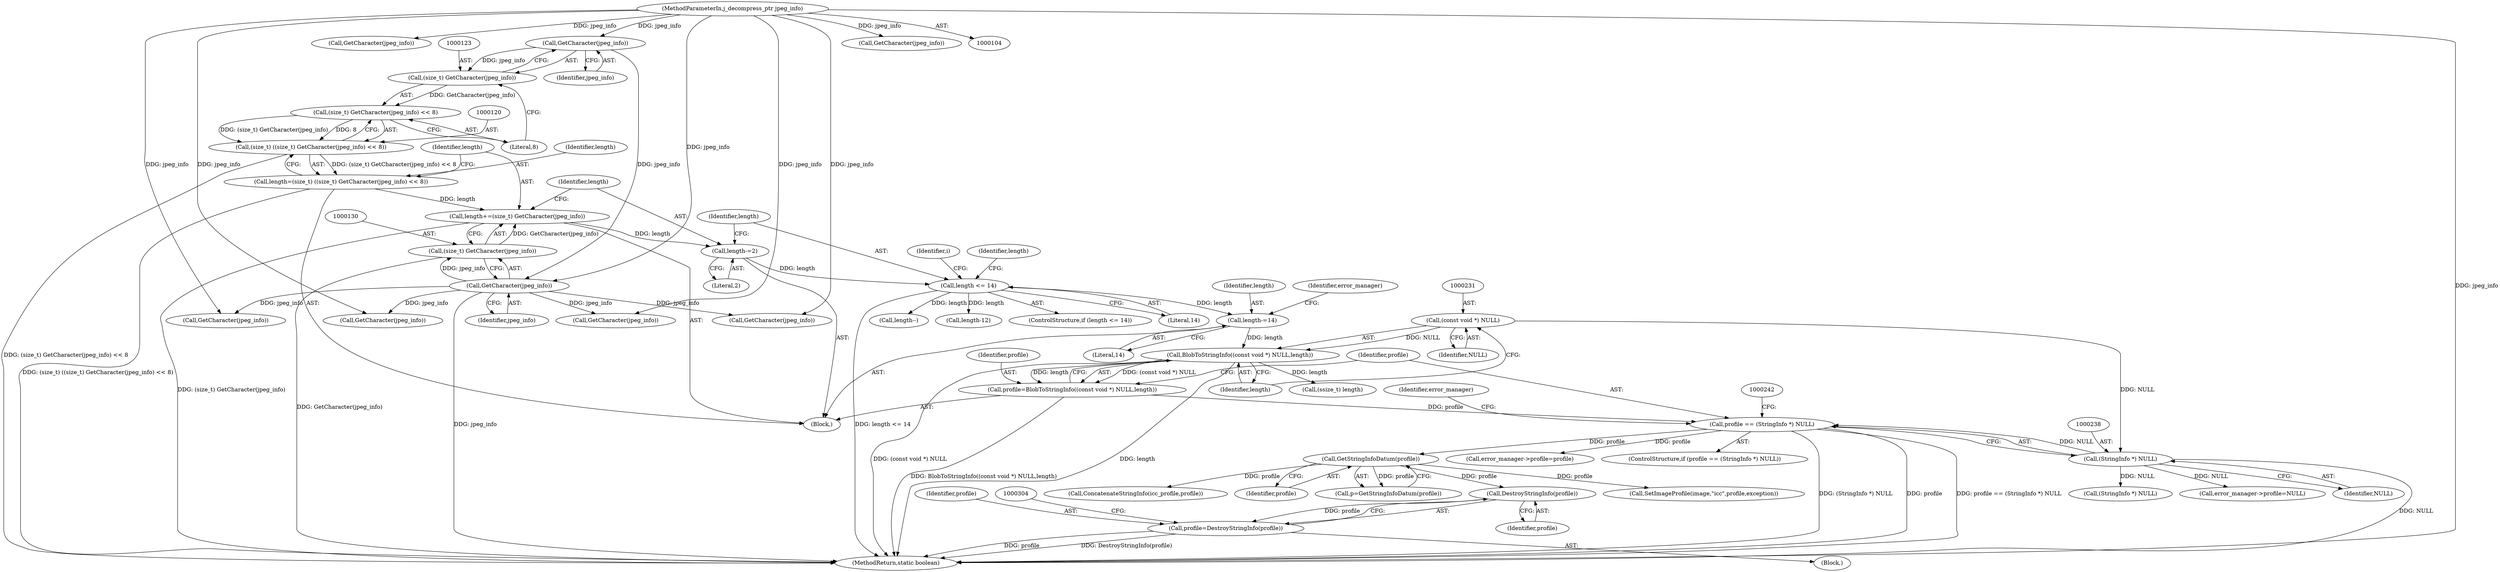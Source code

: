 digraph "0_ImageMagick_39f226a9c137f547e12afde972eeba7551124493@pointer" {
"1000301" [label="(Call,DestroyStringInfo(profile))"];
"1000261" [label="(Call,GetStringInfoDatum(profile))"];
"1000235" [label="(Call,profile == (StringInfo *) NULL)"];
"1000227" [label="(Call,profile=BlobToStringInfo((const void *) NULL,length))"];
"1000229" [label="(Call,BlobToStringInfo((const void *) NULL,length))"];
"1000230" [label="(Call,(const void *) NULL)"];
"1000207" [label="(Call,length-=14)"];
"1000137" [label="(Call,length <= 14)"];
"1000133" [label="(Call,length-=2)"];
"1000127" [label="(Call,length+=(size_t) GetCharacter(jpeg_info))"];
"1000129" [label="(Call,(size_t) GetCharacter(jpeg_info))"];
"1000131" [label="(Call,GetCharacter(jpeg_info))"];
"1000124" [label="(Call,GetCharacter(jpeg_info))"];
"1000105" [label="(MethodParameterIn,j_decompress_ptr jpeg_info)"];
"1000117" [label="(Call,length=(size_t) ((size_t) GetCharacter(jpeg_info) << 8))"];
"1000119" [label="(Call,(size_t) ((size_t) GetCharacter(jpeg_info) << 8))"];
"1000121" [label="(Call,(size_t) GetCharacter(jpeg_info) << 8)"];
"1000122" [label="(Call,(size_t) GetCharacter(jpeg_info))"];
"1000237" [label="(Call,(StringInfo *) NULL)"];
"1000299" [label="(Call,profile=DestroyStringInfo(profile))"];
"1000259" [label="(Call,p=GetStringInfoDatum(profile))"];
"1000228" [label="(Identifier,profile)"];
"1000117" [label="(Call,length=(size_t) ((size_t) GetCharacter(jpeg_info) << 8))"];
"1000138" [label="(Identifier,length)"];
"1000237" [label="(Call,(StringInfo *) NULL)"];
"1000105" [label="(MethodParameterIn,j_decompress_ptr jpeg_info)"];
"1000205" [label="(Call,GetCharacter(jpeg_info))"];
"1000119" [label="(Call,(size_t) ((size_t) GetCharacter(jpeg_info) << 8))"];
"1000235" [label="(Call,profile == (StringInfo *) NULL)"];
"1000156" [label="(Identifier,i)"];
"1000316" [label="(Call,error_manager->profile=NULL)"];
"1000227" [label="(Call,profile=BlobToStringInfo((const void *) NULL,length))"];
"1000118" [label="(Identifier,length)"];
"1000186" [label="(Call,length-12)"];
"1000136" [label="(ControlStructure,if (length <= 14))"];
"1000261" [label="(Call,GetStringInfoDatum(profile))"];
"1000300" [label="(Identifier,profile)"];
"1000346" [label="(Call,SetImageProfile(image,\"icc\",profile,exception))"];
"1000135" [label="(Literal,2)"];
"1000301" [label="(Call,DestroyStringInfo(profile))"];
"1000129" [label="(Call,(size_t) GetCharacter(jpeg_info))"];
"1000254" [label="(Call,error_manager->profile=profile)"];
"1000233" [label="(Identifier,length)"];
"1000239" [label="(Identifier,NULL)"];
"1000232" [label="(Identifier,NULL)"];
"1000169" [label="(Call,GetCharacter(jpeg_info))"];
"1000209" [label="(Literal,14)"];
"1000106" [label="(Block,)"];
"1000331" [label="(Call,(StringInfo *) NULL)"];
"1000131" [label="(Call,GetCharacter(jpeg_info))"];
"1000229" [label="(Call,BlobToStringInfo((const void *) NULL,length))"];
"1000133" [label="(Call,length-=2)"];
"1000230" [label="(Call,(const void *) NULL)"];
"1000134" [label="(Identifier,length)"];
"1000211" [label="(Identifier,error_manager)"];
"1000298" [label="(Block,)"];
"1000122" [label="(Call,(size_t) GetCharacter(jpeg_info))"];
"1000193" [label="(Call,GetCharacter(jpeg_info))"];
"1000128" [label="(Identifier,length)"];
"1000207" [label="(Call,length-=14)"];
"1000126" [label="(Literal,8)"];
"1000201" [label="(Call,GetCharacter(jpeg_info))"];
"1000132" [label="(Identifier,jpeg_info)"];
"1000125" [label="(Identifier,jpeg_info)"];
"1000139" [label="(Literal,14)"];
"1000137" [label="(Call,length <= 14)"];
"1000236" [label="(Identifier,profile)"];
"1000127" [label="(Call,length+=(size_t) GetCharacter(jpeg_info))"];
"1000234" [label="(ControlStructure,if (profile == (StringInfo *) NULL))"];
"1000269" [label="(Call,(ssize_t) length)"];
"1000148" [label="(Call,GetCharacter(jpeg_info))"];
"1000390" [label="(MethodReturn,static boolean)"];
"1000256" [label="(Identifier,error_manager)"];
"1000278" [label="(Call,GetCharacter(jpeg_info))"];
"1000143" [label="(Call,length--)"];
"1000335" [label="(Call,ConcatenateStringInfo(icc_profile,profile))"];
"1000302" [label="(Identifier,profile)"];
"1000299" [label="(Call,profile=DestroyStringInfo(profile))"];
"1000208" [label="(Identifier,length)"];
"1000121" [label="(Call,(size_t) GetCharacter(jpeg_info) << 8)"];
"1000262" [label="(Identifier,profile)"];
"1000124" [label="(Call,GetCharacter(jpeg_info))"];
"1000144" [label="(Identifier,length)"];
"1000301" -> "1000299"  [label="AST: "];
"1000301" -> "1000302"  [label="CFG: "];
"1000302" -> "1000301"  [label="AST: "];
"1000299" -> "1000301"  [label="CFG: "];
"1000301" -> "1000299"  [label="DDG: profile"];
"1000261" -> "1000301"  [label="DDG: profile"];
"1000261" -> "1000259"  [label="AST: "];
"1000261" -> "1000262"  [label="CFG: "];
"1000262" -> "1000261"  [label="AST: "];
"1000259" -> "1000261"  [label="CFG: "];
"1000261" -> "1000259"  [label="DDG: profile"];
"1000235" -> "1000261"  [label="DDG: profile"];
"1000261" -> "1000335"  [label="DDG: profile"];
"1000261" -> "1000346"  [label="DDG: profile"];
"1000235" -> "1000234"  [label="AST: "];
"1000235" -> "1000237"  [label="CFG: "];
"1000236" -> "1000235"  [label="AST: "];
"1000237" -> "1000235"  [label="AST: "];
"1000242" -> "1000235"  [label="CFG: "];
"1000256" -> "1000235"  [label="CFG: "];
"1000235" -> "1000390"  [label="DDG: (StringInfo *) NULL"];
"1000235" -> "1000390"  [label="DDG: profile"];
"1000235" -> "1000390"  [label="DDG: profile == (StringInfo *) NULL"];
"1000227" -> "1000235"  [label="DDG: profile"];
"1000237" -> "1000235"  [label="DDG: NULL"];
"1000235" -> "1000254"  [label="DDG: profile"];
"1000227" -> "1000106"  [label="AST: "];
"1000227" -> "1000229"  [label="CFG: "];
"1000228" -> "1000227"  [label="AST: "];
"1000229" -> "1000227"  [label="AST: "];
"1000236" -> "1000227"  [label="CFG: "];
"1000227" -> "1000390"  [label="DDG: BlobToStringInfo((const void *) NULL,length)"];
"1000229" -> "1000227"  [label="DDG: (const void *) NULL"];
"1000229" -> "1000227"  [label="DDG: length"];
"1000229" -> "1000233"  [label="CFG: "];
"1000230" -> "1000229"  [label="AST: "];
"1000233" -> "1000229"  [label="AST: "];
"1000229" -> "1000390"  [label="DDG: length"];
"1000229" -> "1000390"  [label="DDG: (const void *) NULL"];
"1000230" -> "1000229"  [label="DDG: NULL"];
"1000207" -> "1000229"  [label="DDG: length"];
"1000229" -> "1000269"  [label="DDG: length"];
"1000230" -> "1000232"  [label="CFG: "];
"1000231" -> "1000230"  [label="AST: "];
"1000232" -> "1000230"  [label="AST: "];
"1000233" -> "1000230"  [label="CFG: "];
"1000230" -> "1000237"  [label="DDG: NULL"];
"1000207" -> "1000106"  [label="AST: "];
"1000207" -> "1000209"  [label="CFG: "];
"1000208" -> "1000207"  [label="AST: "];
"1000209" -> "1000207"  [label="AST: "];
"1000211" -> "1000207"  [label="CFG: "];
"1000137" -> "1000207"  [label="DDG: length"];
"1000137" -> "1000136"  [label="AST: "];
"1000137" -> "1000139"  [label="CFG: "];
"1000138" -> "1000137"  [label="AST: "];
"1000139" -> "1000137"  [label="AST: "];
"1000144" -> "1000137"  [label="CFG: "];
"1000156" -> "1000137"  [label="CFG: "];
"1000137" -> "1000390"  [label="DDG: length <= 14"];
"1000133" -> "1000137"  [label="DDG: length"];
"1000137" -> "1000143"  [label="DDG: length"];
"1000137" -> "1000186"  [label="DDG: length"];
"1000133" -> "1000106"  [label="AST: "];
"1000133" -> "1000135"  [label="CFG: "];
"1000134" -> "1000133"  [label="AST: "];
"1000135" -> "1000133"  [label="AST: "];
"1000138" -> "1000133"  [label="CFG: "];
"1000127" -> "1000133"  [label="DDG: length"];
"1000127" -> "1000106"  [label="AST: "];
"1000127" -> "1000129"  [label="CFG: "];
"1000128" -> "1000127"  [label="AST: "];
"1000129" -> "1000127"  [label="AST: "];
"1000134" -> "1000127"  [label="CFG: "];
"1000127" -> "1000390"  [label="DDG: (size_t) GetCharacter(jpeg_info)"];
"1000129" -> "1000127"  [label="DDG: GetCharacter(jpeg_info)"];
"1000117" -> "1000127"  [label="DDG: length"];
"1000129" -> "1000131"  [label="CFG: "];
"1000130" -> "1000129"  [label="AST: "];
"1000131" -> "1000129"  [label="AST: "];
"1000129" -> "1000390"  [label="DDG: GetCharacter(jpeg_info)"];
"1000131" -> "1000129"  [label="DDG: jpeg_info"];
"1000131" -> "1000132"  [label="CFG: "];
"1000132" -> "1000131"  [label="AST: "];
"1000131" -> "1000390"  [label="DDG: jpeg_info"];
"1000124" -> "1000131"  [label="DDG: jpeg_info"];
"1000105" -> "1000131"  [label="DDG: jpeg_info"];
"1000131" -> "1000148"  [label="DDG: jpeg_info"];
"1000131" -> "1000169"  [label="DDG: jpeg_info"];
"1000131" -> "1000193"  [label="DDG: jpeg_info"];
"1000131" -> "1000201"  [label="DDG: jpeg_info"];
"1000124" -> "1000122"  [label="AST: "];
"1000124" -> "1000125"  [label="CFG: "];
"1000125" -> "1000124"  [label="AST: "];
"1000122" -> "1000124"  [label="CFG: "];
"1000124" -> "1000122"  [label="DDG: jpeg_info"];
"1000105" -> "1000124"  [label="DDG: jpeg_info"];
"1000105" -> "1000104"  [label="AST: "];
"1000105" -> "1000390"  [label="DDG: jpeg_info"];
"1000105" -> "1000148"  [label="DDG: jpeg_info"];
"1000105" -> "1000169"  [label="DDG: jpeg_info"];
"1000105" -> "1000193"  [label="DDG: jpeg_info"];
"1000105" -> "1000201"  [label="DDG: jpeg_info"];
"1000105" -> "1000205"  [label="DDG: jpeg_info"];
"1000105" -> "1000278"  [label="DDG: jpeg_info"];
"1000117" -> "1000106"  [label="AST: "];
"1000117" -> "1000119"  [label="CFG: "];
"1000118" -> "1000117"  [label="AST: "];
"1000119" -> "1000117"  [label="AST: "];
"1000128" -> "1000117"  [label="CFG: "];
"1000117" -> "1000390"  [label="DDG: (size_t) ((size_t) GetCharacter(jpeg_info) << 8)"];
"1000119" -> "1000117"  [label="DDG: (size_t) GetCharacter(jpeg_info) << 8"];
"1000119" -> "1000121"  [label="CFG: "];
"1000120" -> "1000119"  [label="AST: "];
"1000121" -> "1000119"  [label="AST: "];
"1000119" -> "1000390"  [label="DDG: (size_t) GetCharacter(jpeg_info) << 8"];
"1000121" -> "1000119"  [label="DDG: (size_t) GetCharacter(jpeg_info)"];
"1000121" -> "1000119"  [label="DDG: 8"];
"1000121" -> "1000126"  [label="CFG: "];
"1000122" -> "1000121"  [label="AST: "];
"1000126" -> "1000121"  [label="AST: "];
"1000122" -> "1000121"  [label="DDG: GetCharacter(jpeg_info)"];
"1000123" -> "1000122"  [label="AST: "];
"1000126" -> "1000122"  [label="CFG: "];
"1000237" -> "1000239"  [label="CFG: "];
"1000238" -> "1000237"  [label="AST: "];
"1000239" -> "1000237"  [label="AST: "];
"1000237" -> "1000390"  [label="DDG: NULL"];
"1000237" -> "1000316"  [label="DDG: NULL"];
"1000237" -> "1000331"  [label="DDG: NULL"];
"1000299" -> "1000298"  [label="AST: "];
"1000300" -> "1000299"  [label="AST: "];
"1000304" -> "1000299"  [label="CFG: "];
"1000299" -> "1000390"  [label="DDG: DestroyStringInfo(profile)"];
"1000299" -> "1000390"  [label="DDG: profile"];
}
